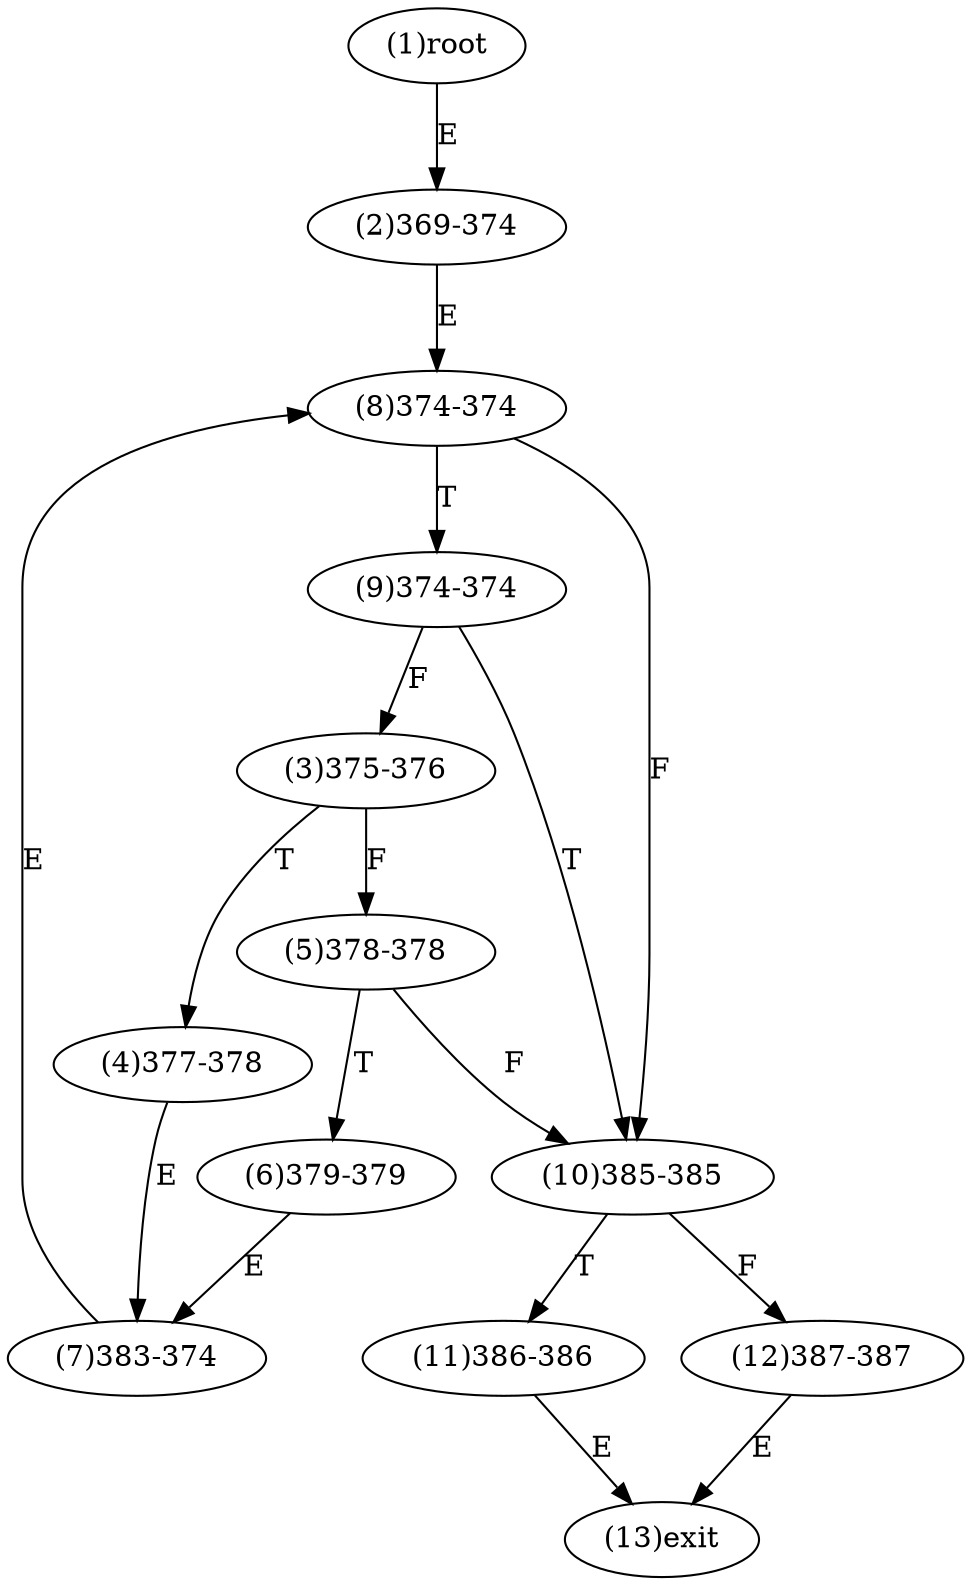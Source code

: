 digraph "" { 
1[ label="(1)root"];
2[ label="(2)369-374"];
3[ label="(3)375-376"];
4[ label="(4)377-378"];
5[ label="(5)378-378"];
6[ label="(6)379-379"];
7[ label="(7)383-374"];
8[ label="(8)374-374"];
9[ label="(9)374-374"];
10[ label="(10)385-385"];
11[ label="(11)386-386"];
12[ label="(12)387-387"];
13[ label="(13)exit"];
1->2[ label="E"];
2->8[ label="E"];
3->5[ label="F"];
3->4[ label="T"];
4->7[ label="E"];
5->10[ label="F"];
5->6[ label="T"];
6->7[ label="E"];
7->8[ label="E"];
8->10[ label="F"];
8->9[ label="T"];
9->3[ label="F"];
9->10[ label="T"];
10->12[ label="F"];
10->11[ label="T"];
11->13[ label="E"];
12->13[ label="E"];
}